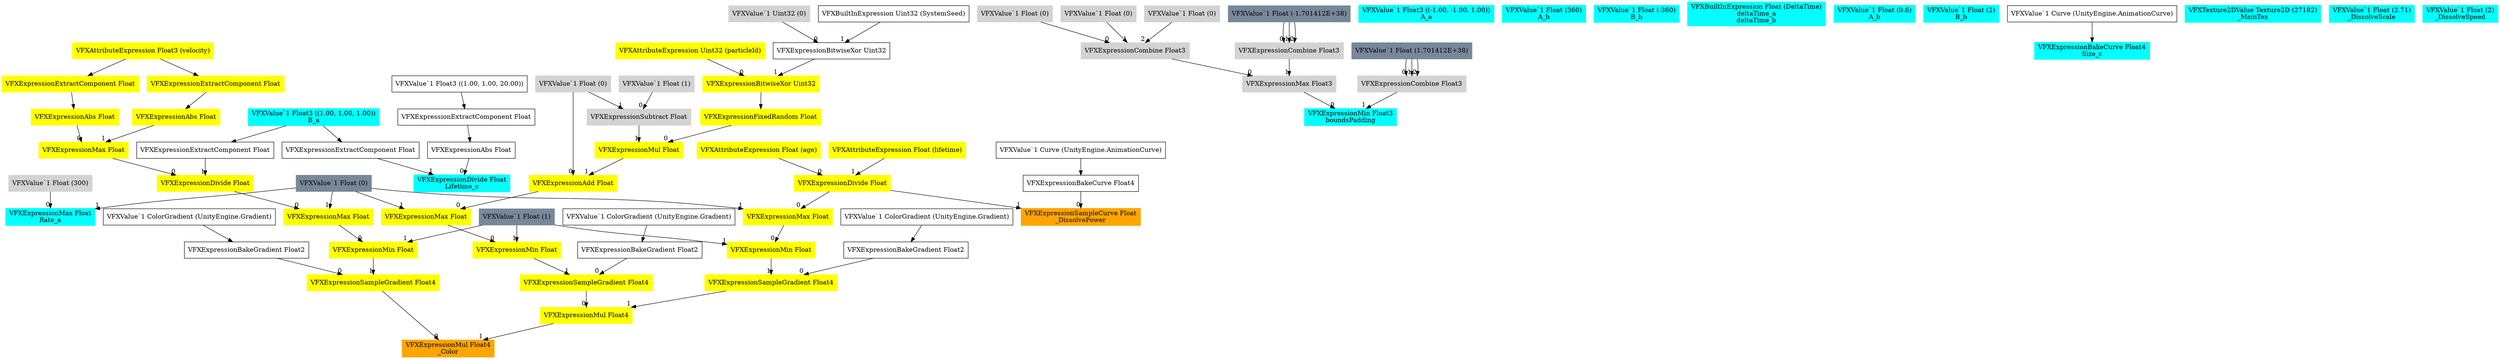 digraph G {
node0 [shape="box" color="cyan" style="filled" label="VFXExpressionMax Float
Rate_a"]
node1 [shape="box" color="lightgray" style="filled" label="VFXValue`1 Float (300)"]
node2 [shape="box" color="lightslategray" style="filled" label="VFXValue`1 Float (0)"]
node3 [shape="box" color="cyan" style="filled" label="VFXExpressionMin Float3
boundsPadding"]
node4 [shape="box" color="lightgray" style="filled" label="VFXExpressionMax Float3"]
node5 [shape="box" color="lightgray" style="filled" label="VFXExpressionCombine Float3"]
node6 [shape="box" color="lightgray" style="filled" label="VFXValue`1 Float (0)"]
node7 [shape="box" color="lightgray" style="filled" label="VFXValue`1 Float (0)"]
node8 [shape="box" color="lightgray" style="filled" label="VFXValue`1 Float (0)"]
node9 [shape="box" color="lightgray" style="filled" label="VFXExpressionCombine Float3"]
node10 [shape="box" color="lightslategray" style="filled" label="VFXValue`1 Float (-1.701412E+38)"]
node11 [shape="box" color="lightgray" style="filled" label="VFXExpressionCombine Float3"]
node12 [shape="box" color="lightslategray" style="filled" label="VFXValue`1 Float (1.701412E+38)"]
node13 [shape="box" color="cyan" style="filled" label="VFXValue`1 Float3 ((-1.00, -1.00, 1.00))
A_a"]
node14 [shape="box" color="cyan" style="filled" label="VFXValue`1 Float3 ((1.00, 1.00, 1.00))
B_a"]
node15 [shape="box" color="cyan" style="filled" label="VFXValue`1 Float (360)
A_b"]
node16 [shape="box" color="cyan" style="filled" label="VFXValue`1 Float (-360)
B_b"]
node17 [shape="box" color="cyan" style="filled" label="VFXExpressionDivide Float
Lifetime_c"]
node18 [shape="box" label="VFXExpressionAbs Float"]
node19 [shape="box" label="VFXExpressionExtractComponent Float"]
node20 [shape="box" label="VFXValue`1 Float3 ((1.00, 1.00, 20.00))"]
node21 [shape="box" label="VFXExpressionExtractComponent Float"]
node22 [shape="box" color="cyan" style="filled" label="VFXBuiltInExpression Float (DeltaTime)
deltaTime_a
deltaTime_b"]
node23 [shape="box" color="cyan" style="filled" label="VFXValue`1 Float (0.6)
A_b"]
node24 [shape="box" color="cyan" style="filled" label="VFXValue`1 Float (2)
B_b"]
node25 [shape="box" color="cyan" style="filled" label="VFXExpressionBakeCurve Float4
Size_c"]
node26 [shape="box" label="VFXValue`1 Curve (UnityEngine.AnimationCurve)"]
node27 [shape="box" color="orange" style="filled" label="VFXExpressionMul Float4
_Color"]
node28 [shape="box" color="yellow" style="filled" label="VFXExpressionSampleGradient Float4"]
node29 [shape="box" label="VFXExpressionBakeGradient Float2"]
node30 [shape="box" label="VFXValue`1 ColorGradient (UnityEngine.Gradient)"]
node31 [shape="box" color="yellow" style="filled" label="VFXExpressionMin Float"]
node32 [shape="box" color="yellow" style="filled" label="VFXExpressionMax Float"]
node33 [shape="box" color="yellow" style="filled" label="VFXExpressionDivide Float"]
node34 [shape="box" color="yellow" style="filled" label="VFXExpressionMax Float"]
node35 [shape="box" color="yellow" style="filled" label="VFXExpressionAbs Float"]
node36 [shape="box" color="yellow" style="filled" label="VFXExpressionExtractComponent Float"]
node37 [shape="box" color="yellow" style="filled" label="VFXAttributeExpression Float3 (velocity)"]
node38 [shape="box" color="yellow" style="filled" label="VFXExpressionAbs Float"]
node39 [shape="box" color="yellow" style="filled" label="VFXExpressionExtractComponent Float"]
node40 [shape="box" label="VFXExpressionExtractComponent Float"]
node41 [shape="box" color="lightslategray" style="filled" label="VFXValue`1 Float (1)"]
node42 [shape="box" color="yellow" style="filled" label="VFXExpressionMul Float4"]
node43 [shape="box" color="yellow" style="filled" label="VFXExpressionSampleGradient Float4"]
node44 [shape="box" label="VFXExpressionBakeGradient Float2"]
node45 [shape="box" label="VFXValue`1 ColorGradient (UnityEngine.Gradient)"]
node46 [shape="box" color="yellow" style="filled" label="VFXExpressionMin Float"]
node47 [shape="box" color="yellow" style="filled" label="VFXExpressionMax Float"]
node48 [shape="box" color="yellow" style="filled" label="VFXExpressionAdd Float"]
node49 [shape="box" color="lightgray" style="filled" label="VFXValue`1 Float (0)"]
node50 [shape="box" color="yellow" style="filled" label="VFXExpressionMul Float"]
node51 [shape="box" color="yellow" style="filled" label="VFXExpressionFixedRandom Float"]
node52 [shape="box" color="yellow" style="filled" label="VFXExpressionBitwiseXor Uint32"]
node53 [shape="box" color="yellow" style="filled" label="VFXAttributeExpression Uint32 (particleId)"]
node54 [shape="box" label="VFXExpressionBitwiseXor Uint32"]
node55 [shape="box" color="lightgray" style="filled" label="VFXValue`1 Uint32 (0)"]
node56 [shape="box" label="VFXBuiltInExpression Uint32 (SystemSeed)"]
node57 [shape="box" color="lightgray" style="filled" label="VFXExpressionSubtract Float"]
node58 [shape="box" color="lightgray" style="filled" label="VFXValue`1 Float (1)"]
node59 [shape="box" color="yellow" style="filled" label="VFXExpressionSampleGradient Float4"]
node60 [shape="box" label="VFXExpressionBakeGradient Float2"]
node61 [shape="box" label="VFXValue`1 ColorGradient (UnityEngine.Gradient)"]
node62 [shape="box" color="yellow" style="filled" label="VFXExpressionMin Float"]
node63 [shape="box" color="yellow" style="filled" label="VFXExpressionMax Float"]
node64 [shape="box" color="yellow" style="filled" label="VFXExpressionDivide Float"]
node65 [shape="box" color="yellow" style="filled" label="VFXAttributeExpression Float (age)"]
node66 [shape="box" color="yellow" style="filled" label="VFXAttributeExpression Float (lifetime)"]
node67 [shape="box" color="cyan" style="filled" label="VFXTexture2DValue Texture2D (27182)
_MainTex"]
node68 [shape="box" color="orange" style="filled" label="VFXExpressionSampleCurve Float
_DissolvePower"]
node69 [shape="box" label="VFXExpressionBakeCurve Float4"]
node70 [shape="box" label="VFXValue`1 Curve (UnityEngine.AnimationCurve)"]
node71 [shape="box" color="cyan" style="filled" label="VFXValue`1 Float (2.71)
_DissolveScale"]
node72 [shape="box" color="cyan" style="filled" label="VFXValue`1 Float (2)
_DissolveSpeed"]
node1 -> node0 [headlabel="0"]
node2 -> node0 [headlabel="1"]
node4 -> node3 [headlabel="0"]
node11 -> node3 [headlabel="1"]
node5 -> node4 [headlabel="0"]
node9 -> node4 [headlabel="1"]
node6 -> node5 [headlabel="0"]
node7 -> node5 [headlabel="1"]
node8 -> node5 [headlabel="2"]
node10 -> node9 [headlabel="0"]
node10 -> node9 [headlabel="1"]
node10 -> node9 [headlabel="2"]
node12 -> node11 [headlabel="0"]
node12 -> node11 [headlabel="1"]
node12 -> node11 [headlabel="2"]
node18 -> node17 [headlabel="0"]
node21 -> node17 [headlabel="1"]
node19 -> node18 
node20 -> node19 
node14 -> node21 
node26 -> node25 
node28 -> node27 [headlabel="0"]
node42 -> node27 [headlabel="1"]
node29 -> node28 [headlabel="0"]
node31 -> node28 [headlabel="1"]
node30 -> node29 
node32 -> node31 [headlabel="0"]
node41 -> node31 [headlabel="1"]
node33 -> node32 [headlabel="0"]
node2 -> node32 [headlabel="1"]
node34 -> node33 [headlabel="0"]
node40 -> node33 [headlabel="1"]
node35 -> node34 [headlabel="0"]
node38 -> node34 [headlabel="1"]
node36 -> node35 
node37 -> node36 
node39 -> node38 
node37 -> node39 
node14 -> node40 
node43 -> node42 [headlabel="0"]
node59 -> node42 [headlabel="1"]
node44 -> node43 [headlabel="0"]
node46 -> node43 [headlabel="1"]
node45 -> node44 
node47 -> node46 [headlabel="0"]
node41 -> node46 [headlabel="1"]
node48 -> node47 [headlabel="0"]
node2 -> node47 [headlabel="1"]
node49 -> node48 [headlabel="0"]
node50 -> node48 [headlabel="1"]
node51 -> node50 [headlabel="0"]
node57 -> node50 [headlabel="1"]
node52 -> node51 
node53 -> node52 [headlabel="0"]
node54 -> node52 [headlabel="1"]
node55 -> node54 [headlabel="0"]
node56 -> node54 [headlabel="1"]
node58 -> node57 [headlabel="0"]
node49 -> node57 [headlabel="1"]
node60 -> node59 [headlabel="0"]
node62 -> node59 [headlabel="1"]
node61 -> node60 
node63 -> node62 [headlabel="0"]
node41 -> node62 [headlabel="1"]
node64 -> node63 [headlabel="0"]
node2 -> node63 [headlabel="1"]
node65 -> node64 [headlabel="0"]
node66 -> node64 [headlabel="1"]
node69 -> node68 [headlabel="0"]
node64 -> node68 [headlabel="1"]
node70 -> node69 
}
